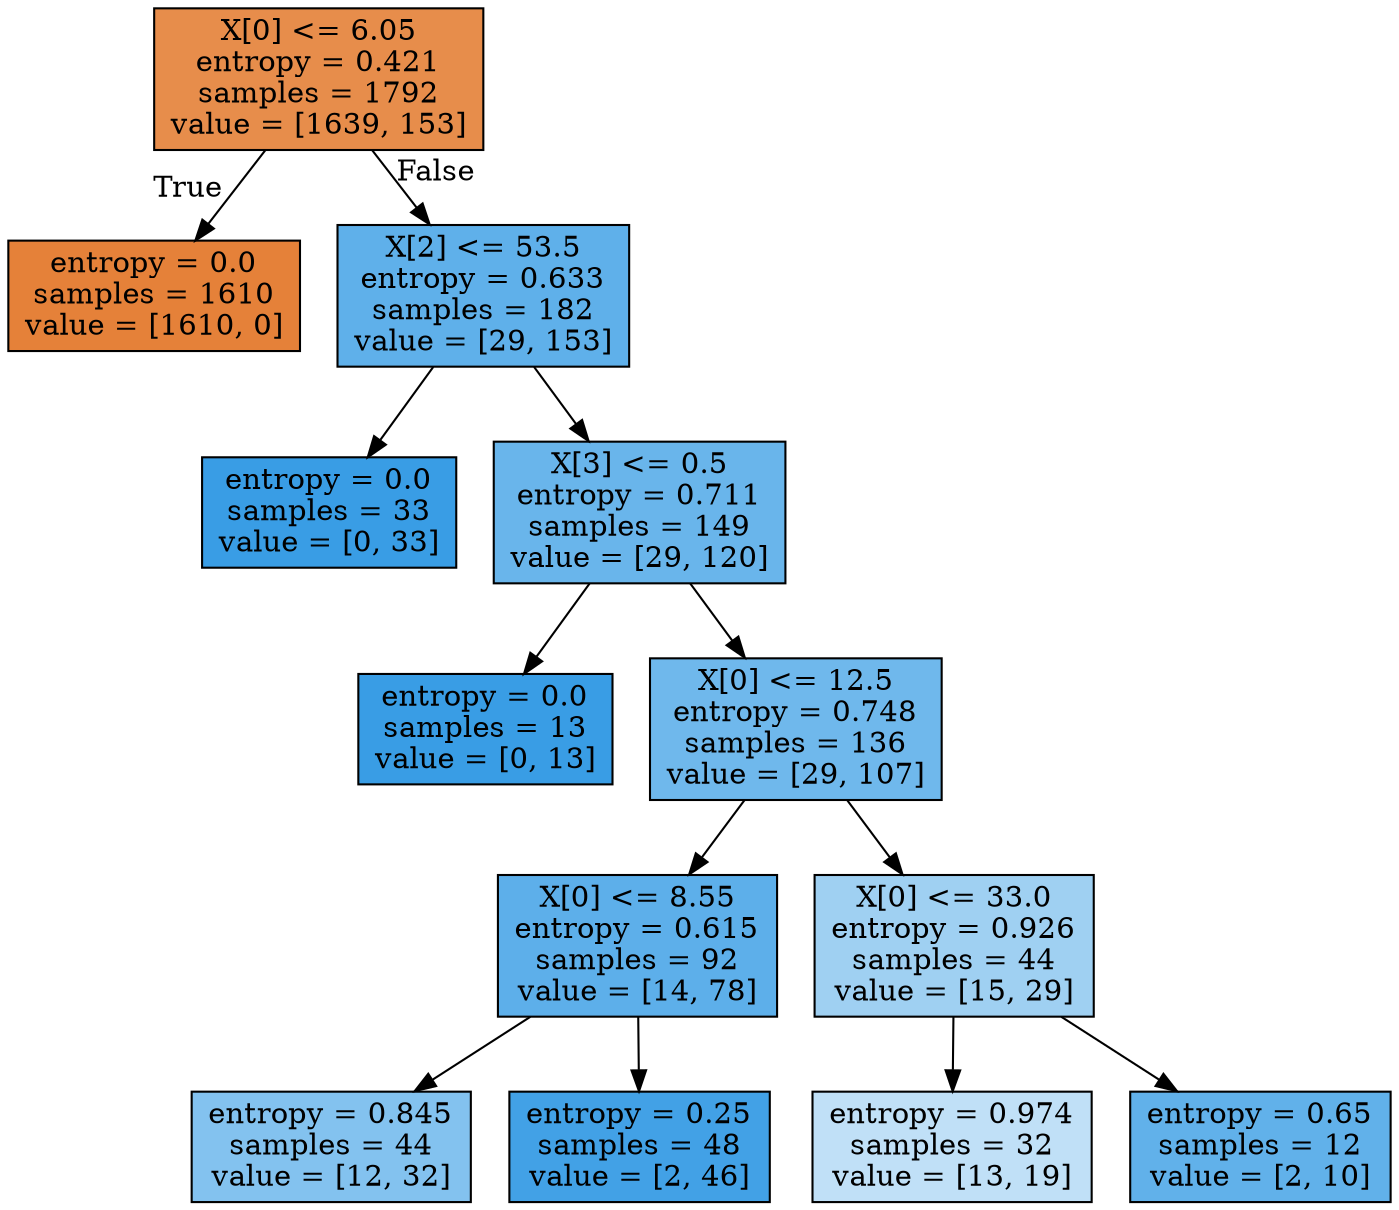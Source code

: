 digraph Tree {
node [shape=box, style="filled", color="black"] ;
0 [label="X[0] <= 6.05\nentropy = 0.421\nsamples = 1792\nvalue = [1639, 153]", fillcolor="#e78d4b"] ;
1 [label="entropy = 0.0\nsamples = 1610\nvalue = [1610, 0]", fillcolor="#e58139"] ;
0 -> 1 [labeldistance=2.5, labelangle=45, headlabel="True"] ;
2 [label="X[2] <= 53.5\nentropy = 0.633\nsamples = 182\nvalue = [29, 153]", fillcolor="#5fb0ea"] ;
0 -> 2 [labeldistance=2.5, labelangle=-45, headlabel="False"] ;
3 [label="entropy = 0.0\nsamples = 33\nvalue = [0, 33]", fillcolor="#399de5"] ;
2 -> 3 ;
4 [label="X[3] <= 0.5\nentropy = 0.711\nsamples = 149\nvalue = [29, 120]", fillcolor="#69b5eb"] ;
2 -> 4 ;
5 [label="entropy = 0.0\nsamples = 13\nvalue = [0, 13]", fillcolor="#399de5"] ;
4 -> 5 ;
6 [label="X[0] <= 12.5\nentropy = 0.748\nsamples = 136\nvalue = [29, 107]", fillcolor="#6fb8ec"] ;
4 -> 6 ;
7 [label="X[0] <= 8.55\nentropy = 0.615\nsamples = 92\nvalue = [14, 78]", fillcolor="#5dafea"] ;
6 -> 7 ;
8 [label="entropy = 0.845\nsamples = 44\nvalue = [12, 32]", fillcolor="#83c2ef"] ;
7 -> 8 ;
9 [label="entropy = 0.25\nsamples = 48\nvalue = [2, 46]", fillcolor="#42a1e6"] ;
7 -> 9 ;
10 [label="X[0] <= 33.0\nentropy = 0.926\nsamples = 44\nvalue = [15, 29]", fillcolor="#9fd0f2"] ;
6 -> 10 ;
11 [label="entropy = 0.974\nsamples = 32\nvalue = [13, 19]", fillcolor="#c0e0f7"] ;
10 -> 11 ;
12 [label="entropy = 0.65\nsamples = 12\nvalue = [2, 10]", fillcolor="#61b1ea"] ;
10 -> 12 ;
}
